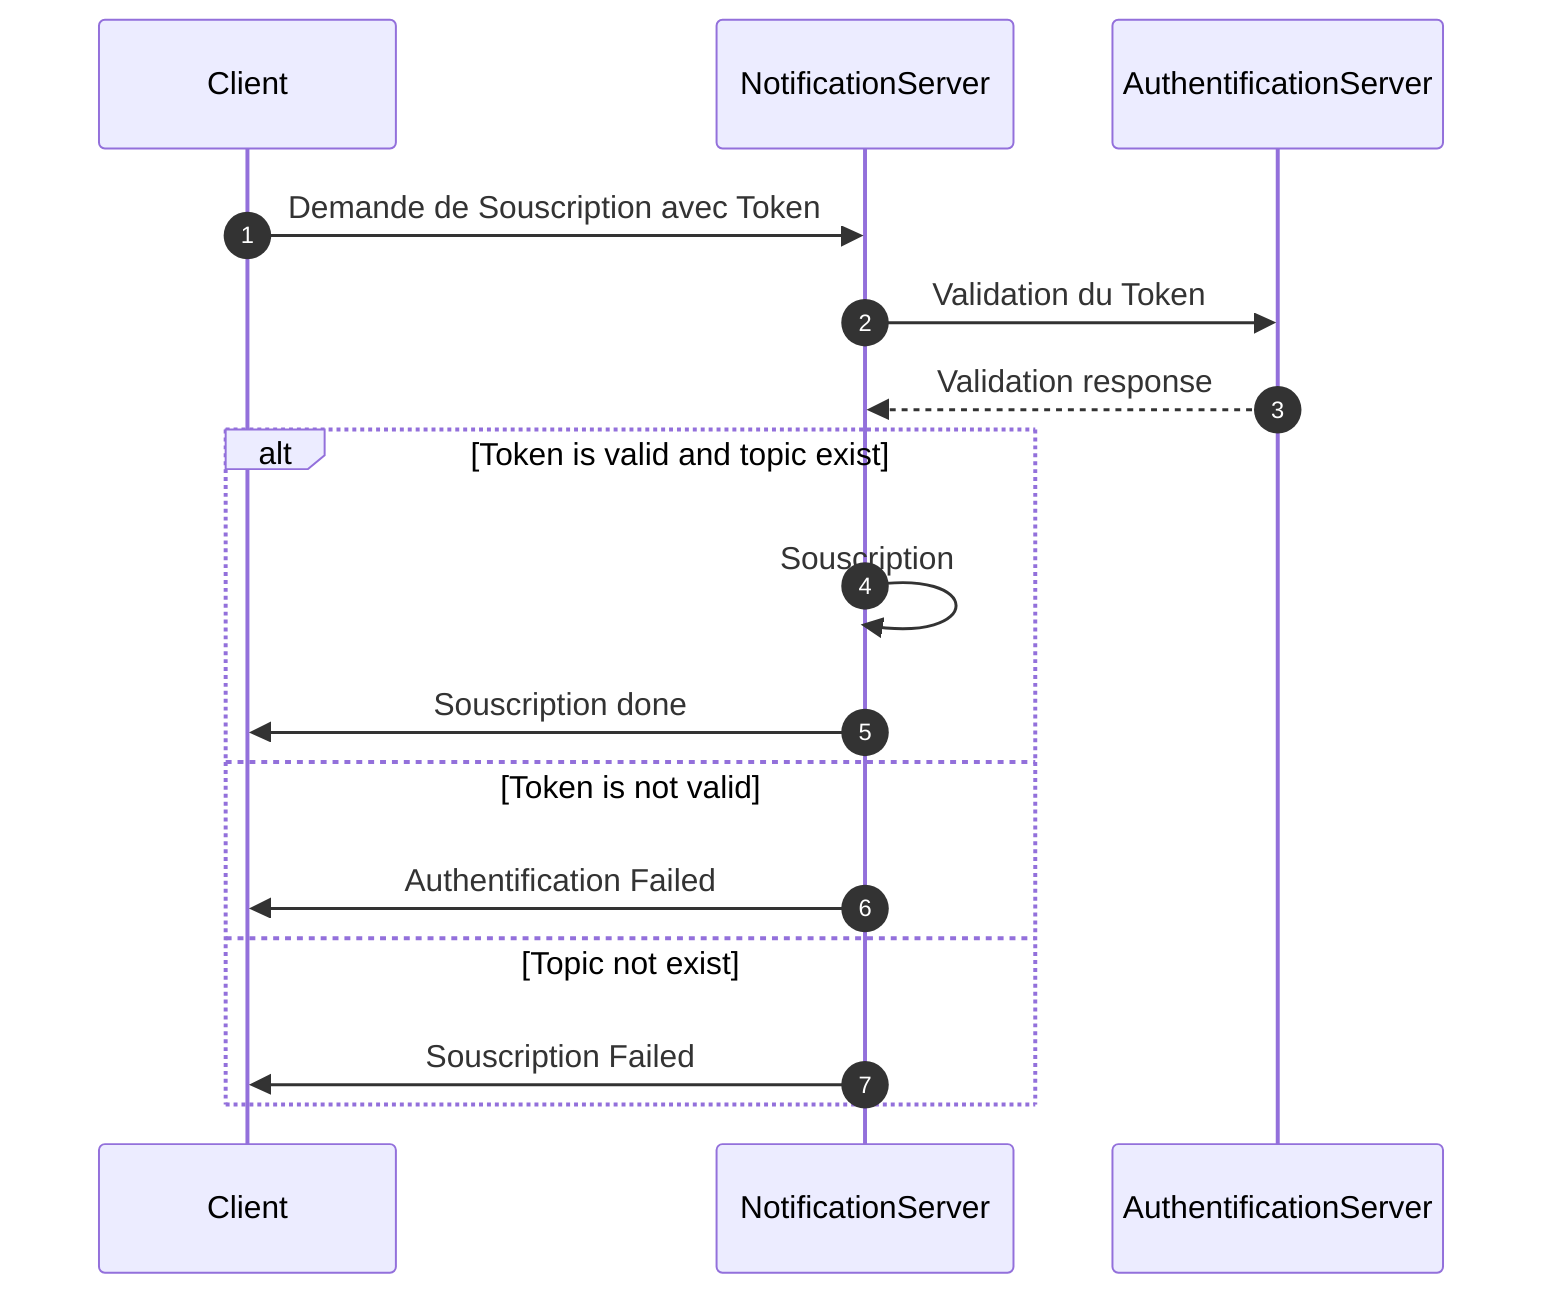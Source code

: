 sequenceDiagram
    autonumber
    participant Client
    participant NotificationServer
    participant AuthentificationServer

    Client ->> NotificationServer: Demande de Souscription avec Token
    NotificationServer->>AuthentificationServer: Validation du Token
    AuthentificationServer -->> NotificationServer: Validation response
    alt Token is valid and topic exist
        NotificationServer->>NotificationServer: Souscription
        NotificationServer->>Client: Souscription done

    else Token is not valid
        NotificationServer->>Client: Authentification Failed
    else Topic not exist
        NotificationServer->>Client: Souscription Failed
    end